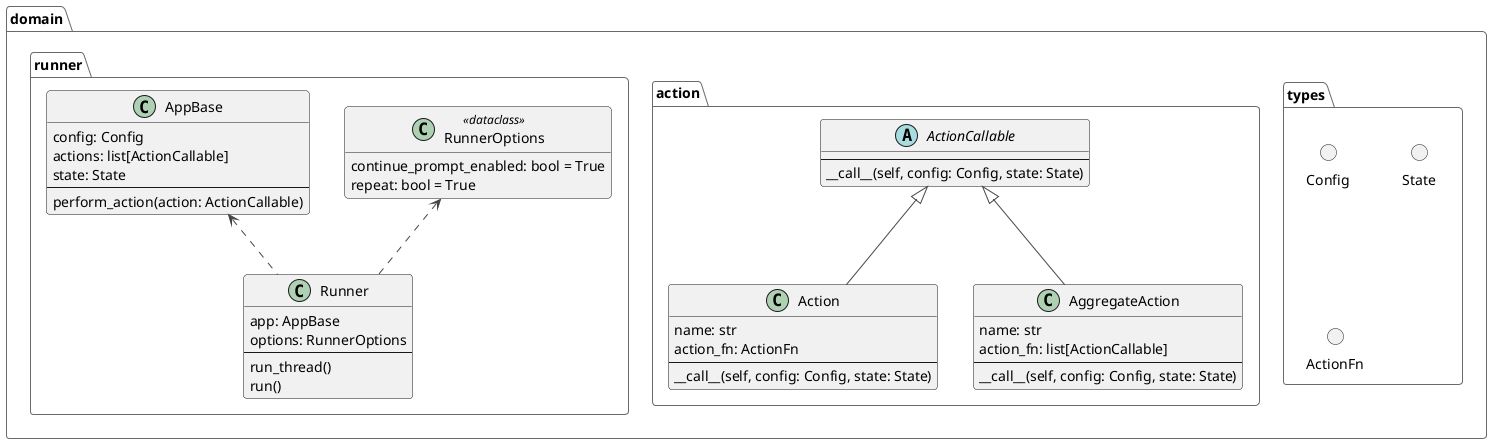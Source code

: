 @startuml

!theme vibrant

hide empty
hide empty members
hide empty attributes
hide empty methods

package domain.types {
	circle Config
	circle State
	circle ActionFn
}

package domain.action {
	abstract class ActionCallable {
		--
		__call__(self, config: Config, state: State)
	}

	class Action {
		name: str
		action_fn: ActionFn
		--
		__call__(self, config: Config, state: State)
	}

	class AggregateAction {
		name: str
		action_fn: list[ActionCallable]
		--
		__call__(self, config: Config, state: State)
	}
}

package domain.runner {
	class AppBase {
		config: Config
		actions: list[ActionCallable]
		state: State
		--
		perform_action(action: ActionCallable)
	}

	class RunnerOptions <<dataclass>> {
		continue_prompt_enabled: bool = True
		repeat: bool = True
	}

	class Runner {
		app: AppBase
		options: RunnerOptions
		--
		run_thread()
		run()
	}
}


Action -up-^ ActionCallable
AggregateAction -up-^ ActionCallable

Runner .up.> AppBase
Runner .up.> RunnerOptions

@enduml
